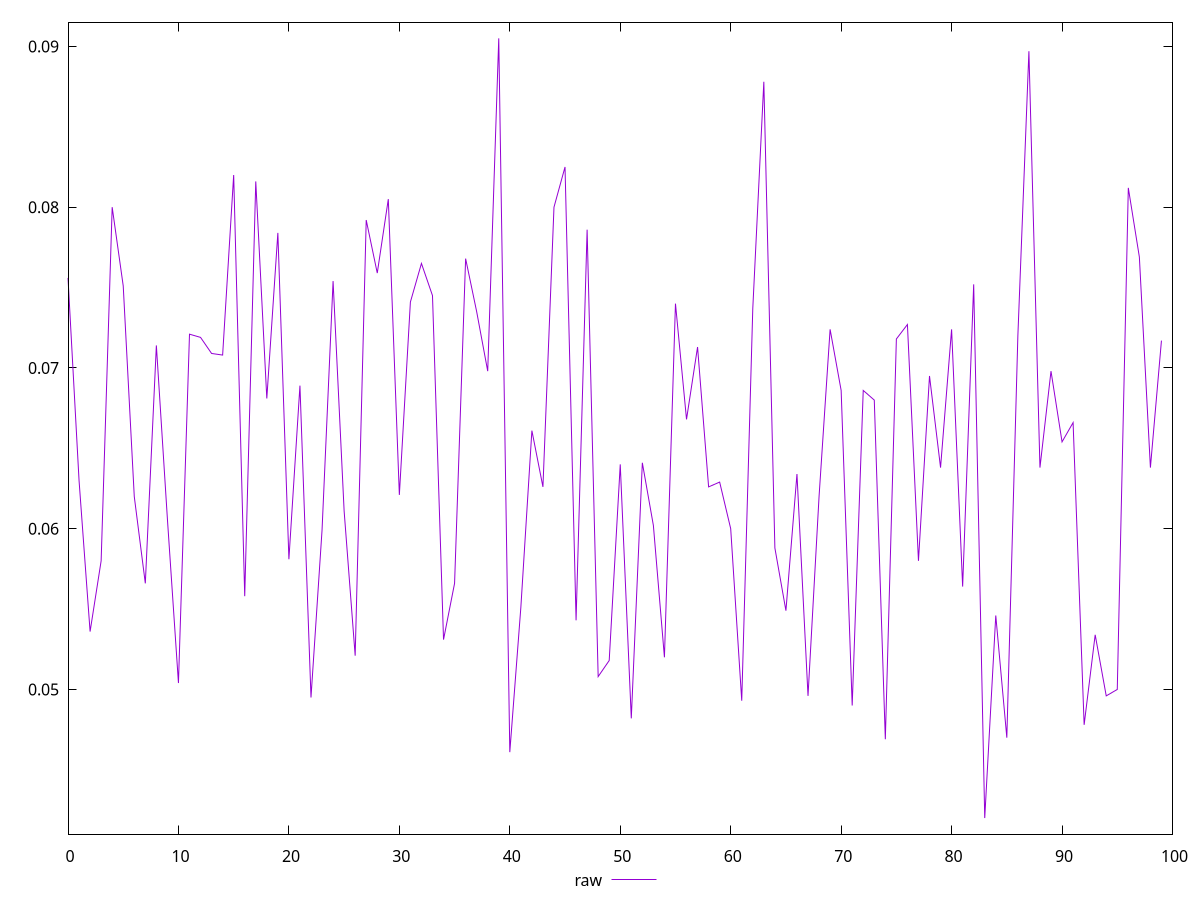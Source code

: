 reset
set terminal svg size 640, 490
set output "reprap/network-rtt/samples/pages+cached+noexternal+nofonts+nosvg+noimg/raw/values.svg"

$raw <<EOF
0 0.0756
1 0.063
2 0.0536
3 0.057999999999999996
4 0.07999999999999999
5 0.0751
6 0.062
7 0.0566
8 0.07139999999999999
9 0.060599999999999994
10 0.0504
11 0.0721
12 0.07189999999999999
13 0.07089999999999999
14 0.07079999999999999
15 0.08199999999999999
16 0.05580000000000001
17 0.08159999999999999
18 0.0681
19 0.07840000000000001
20 0.05809999999999999
21 0.06889999999999999
22 0.0495
23 0.059899999999999995
24 0.07540000000000001
25 0.0611
26 0.0521
27 0.07919999999999999
28 0.0759
29 0.08049999999999999
30 0.062099999999999995
31 0.0741
32 0.0765
33 0.0745
34 0.05310000000000001
35 0.05659999999999999
36 0.0768
37 0.0735
38 0.0698
39 0.09050000000000001
40 0.0461
41 0.05510000000000001
42 0.0661
43 0.0626
44 0.08
45 0.08249999999999999
46 0.05430000000000001
47 0.0786
48 0.0508
49 0.0518
50 0.064
51 0.04819999999999999
52 0.0641
53 0.060200000000000004
54 0.052
55 0.074
56 0.0668
57 0.0713
58 0.0626
59 0.0629
60 0.05999999999999999
61 0.0493
62 0.0737
63 0.08779999999999999
64 0.05879999999999999
65 0.054900000000000004
66 0.0634
67 0.0496
68 0.062
69 0.07239999999999999
70 0.06860000000000001
71 0.048999999999999995
72 0.06860000000000001
73 0.068
74 0.0469
75 0.07179999999999999
76 0.07269999999999999
77 0.057999999999999996
78 0.06949999999999999
79 0.0638
80 0.07239999999999999
81 0.05639999999999999
82 0.07519999999999999
83 0.041999999999999996
84 0.0546
85 0.047
86 0.072
87 0.08969999999999999
88 0.0638
89 0.0698
90 0.0654
91 0.06659999999999999
92 0.047799999999999995
93 0.0534
94 0.0496
95 0.049999999999999996
96 0.0812
97 0.07690000000000001
98 0.0638
99 0.0717
EOF

set key outside below
set yrange [0.040999999999999995:0.09150000000000001]

plot \
  $raw title "raw" with line, \


reset